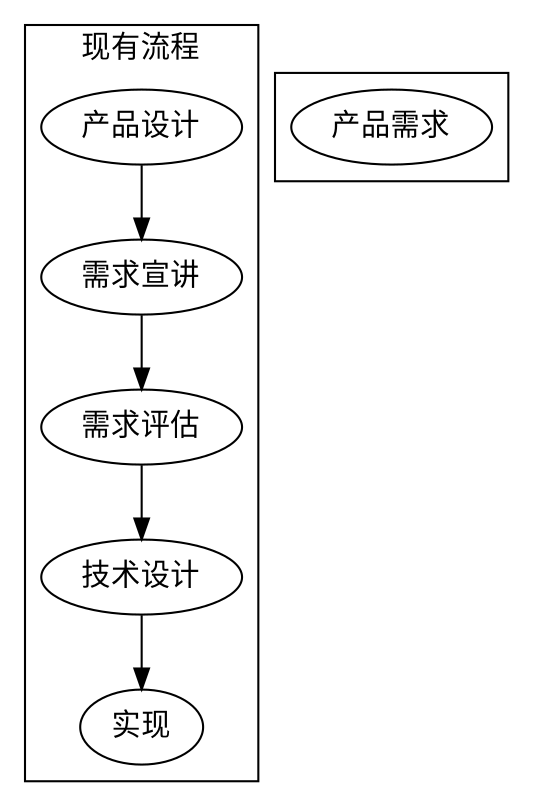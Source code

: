 digraph processVs {
    subgraph cluster_old {

        p_des[label="产品设计"]
        p_pub[label="需求宣讲"]
        p_est[label="需求评估"]
        d_des[label="技术设计"]
        d_imp[label="实现"]

        p_des->p_pub->p_est->d_des->d_imp

        
        label="现有流程";
    }



    subgraph cluster_ddd {
        p_pro[label="产品需求"]
        

        lable="DDD"
    }
}